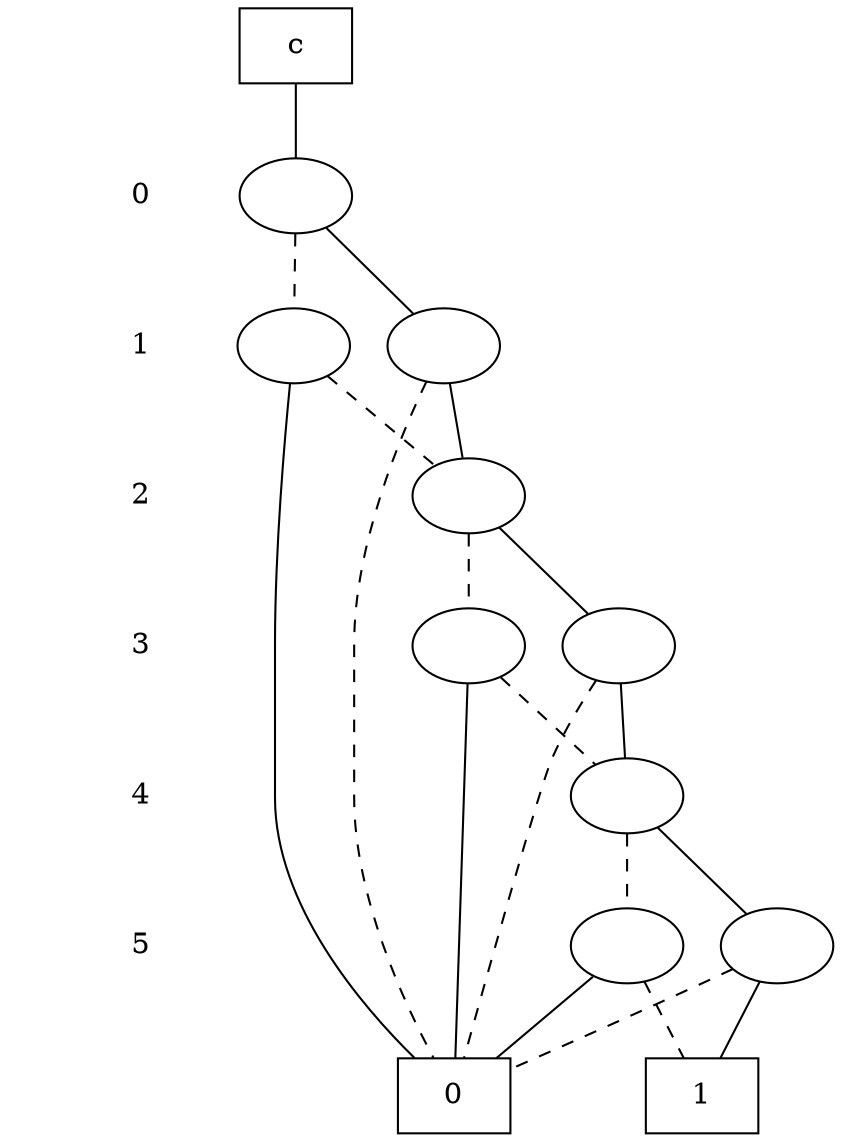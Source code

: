 digraph "DD" {
size = "7.5,10"
center = true;
edge [dir = none];
{ node [shape = plaintext];
  edge [style = invis];
  "CONST NODES" [style = invis];
" 0 " -> " 1 " -> " 2 " -> " 3 " -> " 4 " -> " 5 " -> "CONST NODES"; 
}
{ rank = same; node [shape = box]; edge [style = invis];
"c"; }
{ rank = same; " 0 ";
"0x29";
}
{ rank = same; " 1 ";
"0x28";
"0x24";
}
{ rank = same; " 2 ";
"0x23";
}
{ rank = same; " 3 ";
"0x22";
"0x1f";
}
{ rank = same; " 4 ";
"0x1e";
}
{ rank = same; " 5 ";
"0x1d";
"0x1c";
}
{ rank = same; "CONST NODES";
{ node [shape = box]; "0x4";
"0x3";
}
}
"c" -> "0x29" [style = solid];
"0x29" -> "0x24";
"0x29" -> "0x28" [style = dashed];
"0x28" -> "0x4";
"0x28" -> "0x23" [style = dashed];
"0x24" -> "0x23";
"0x24" -> "0x4" [style = dashed];
"0x23" -> "0x1f";
"0x23" -> "0x22" [style = dashed];
"0x22" -> "0x4";
"0x22" -> "0x1e" [style = dashed];
"0x1f" -> "0x1e";
"0x1f" -> "0x4" [style = dashed];
"0x1e" -> "0x1c";
"0x1e" -> "0x1d" [style = dashed];
"0x1d" -> "0x4";
"0x1d" -> "0x3" [style = dashed];
"0x1c" -> "0x3";
"0x1c" -> "0x4" [style = dashed];
"0x4" [label = "0"];
"0x3" [label = "1"];
"0x29" [label = ""];
"0x28" [label = ""];
"0x24" [label = ""];
"0x23" [label = ""];
"0x22" [label = ""];
"0x1f" [label = ""];
"0x1d" [label = ""];
"0x1e" [label = ""];
"0x1c" [label = ""];
}
